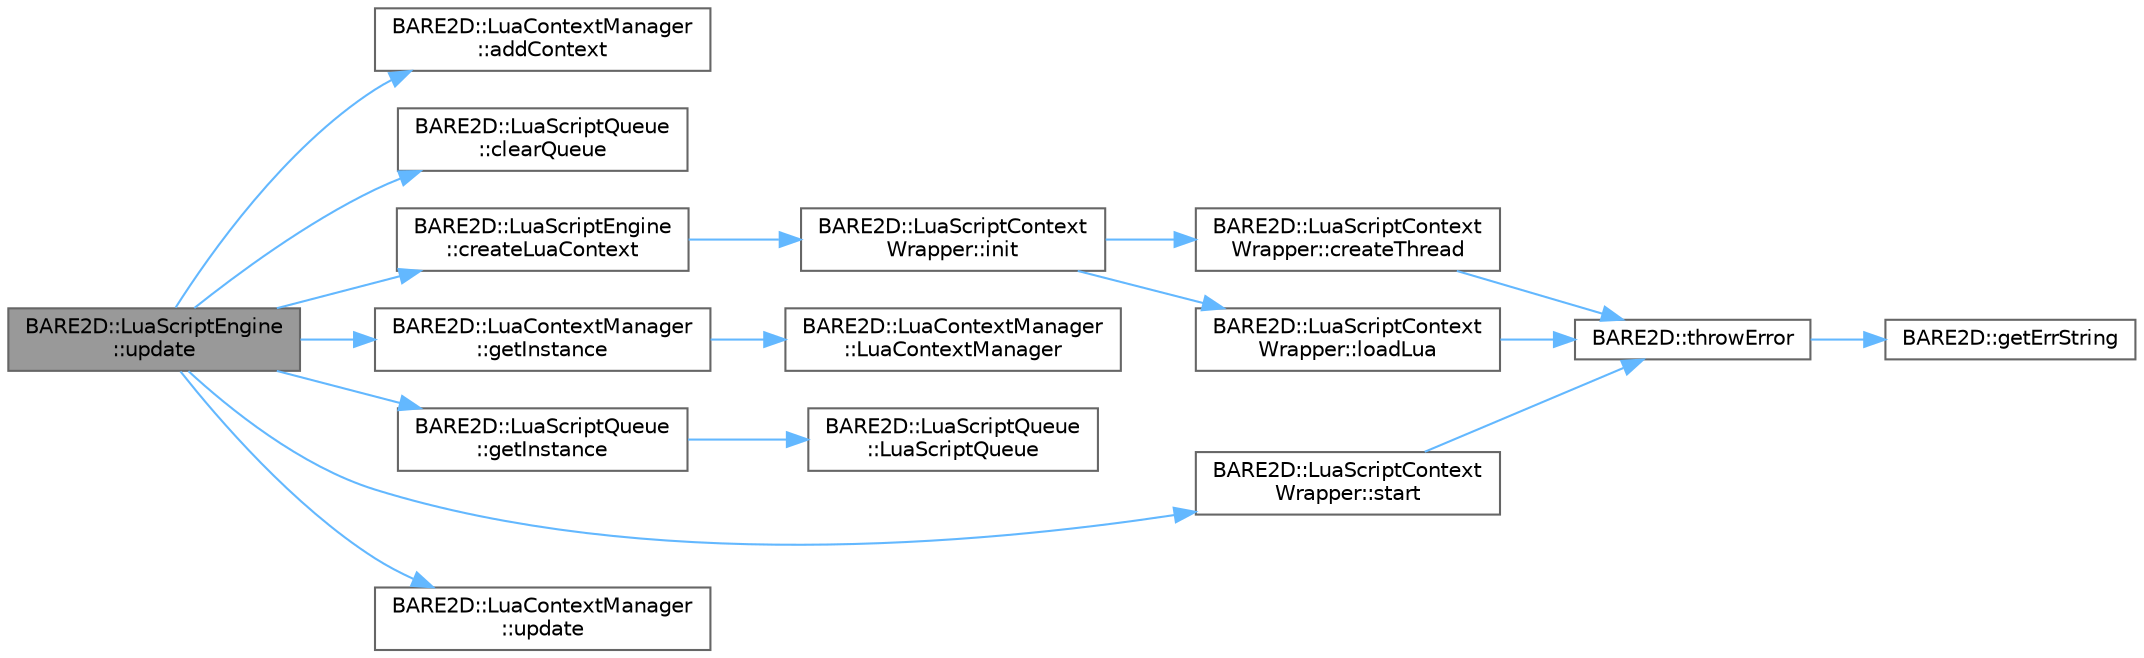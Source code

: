 digraph "BARE2D::LuaScriptEngine::update"
{
 // INTERACTIVE_SVG=YES
 // LATEX_PDF_SIZE
  bgcolor="transparent";
  edge [fontname=Helvetica,fontsize=10,labelfontname=Helvetica,labelfontsize=10];
  node [fontname=Helvetica,fontsize=10,shape=box,height=0.2,width=0.4];
  rankdir="LR";
  Node1 [label="BARE2D::LuaScriptEngine\l::update",height=0.2,width=0.4,color="gray40", fillcolor="grey60", style="filled", fontcolor="black",tooltip="Processes all scripts from the LuaScriptQueue and updates all running scripts. That's pretty much it!"];
  Node1 -> Node2 [color="steelblue1",style="solid"];
  Node2 [label="BARE2D::LuaContextManager\l::addContext",height=0.2,width=0.4,color="grey40", fillcolor="white", style="filled",URL="$class_b_a_r_e2_d_1_1_lua_context_manager.html#ae5cd0d9c17a813a06fb0f5e8b702f06d",tooltip="Adds a context wrapper to the map."];
  Node1 -> Node3 [color="steelblue1",style="solid"];
  Node3 [label="BARE2D::LuaScriptQueue\l::clearQueue",height=0.2,width=0.4,color="grey40", fillcolor="white", style="filled",URL="$class_b_a_r_e2_d_1_1_lua_script_queue.html#a45b878abc0f5e6e91af7b88c7bae81c2",tooltip="Clears the stored script queue - for regular use by tbe Script Engine. Deallocates memory that was in..."];
  Node1 -> Node4 [color="steelblue1",style="solid"];
  Node4 [label="BARE2D::LuaScriptEngine\l::createLuaContext",height=0.2,width=0.4,color="grey40", fillcolor="white", style="filled",URL="$class_b_a_r_e2_d_1_1_lua_script_engine.html#a81e4604bf36c490f713d00cd68d4a874",tooltip="Creates a LuaScriptContextWrapper using the data from script."];
  Node4 -> Node5 [color="steelblue1",style="solid"];
  Node5 [label="BARE2D::LuaScriptContext\lWrapper::init",height=0.2,width=0.4,color="grey40", fillcolor="white", style="filled",URL="$class_b_a_r_e2_d_1_1_lua_script_context_wrapper.html#ae928c82fc3a9d2b72e0b01caf02a5bbb",tooltip="Creates and initializes all the necessary bits."];
  Node5 -> Node6 [color="steelblue1",style="solid"];
  Node6 [label="BARE2D::LuaScriptContext\lWrapper::createThread",height=0.2,width=0.4,color="grey40", fillcolor="white", style="filled",URL="$class_b_a_r_e2_d_1_1_lua_script_context_wrapper.html#ab373f9b638c401a70a31a599349d81b7",tooltip="Creates the m_state variable as a thread, or subroutine of the parent."];
  Node6 -> Node7 [color="steelblue1",style="solid"];
  Node7 [label="BARE2D::throwError",height=0.2,width=0.4,color="grey40", fillcolor="white", style="filled",URL="$namespace_b_a_r_e2_d.html#a0d8f8a98bf559e6d2eda28ae744f486c",tooltip="Throws an error silently. Adds it to the pile."];
  Node7 -> Node8 [color="steelblue1",style="solid"];
  Node8 [label="BARE2D::getErrString",height=0.2,width=0.4,color="grey40", fillcolor="white", style="filled",URL="$namespace_b_a_r_e2_d.html#a7951c5decc1f7edc3c4f78ed2f579c85",tooltip="Returns the string representing/explaining the error that occurred."];
  Node5 -> Node9 [color="steelblue1",style="solid"];
  Node9 [label="BARE2D::LuaScriptContext\lWrapper::loadLua",height=0.2,width=0.4,color="grey40", fillcolor="white", style="filled",URL="$class_b_a_r_e2_d_1_1_lua_script_context_wrapper.html#abf423ac350b4eadd0dbb2679f2b09683",tooltip="Loads and compiles the given Lua script. Also, sets m_scriptReference to the index of the compiled sc..."];
  Node9 -> Node7 [color="steelblue1",style="solid"];
  Node1 -> Node10 [color="steelblue1",style="solid"];
  Node10 [label="BARE2D::LuaContextManager\l::getInstance",height=0.2,width=0.4,color="grey40", fillcolor="white", style="filled",URL="$class_b_a_r_e2_d_1_1_lua_context_manager.html#a0352be9754f64024631091f1e2b73c15",tooltip=" "];
  Node10 -> Node11 [color="steelblue1",style="solid"];
  Node11 [label="BARE2D::LuaContextManager\l::LuaContextManager",height=0.2,width=0.4,color="grey40", fillcolor="white", style="filled",URL="$class_b_a_r_e2_d_1_1_lua_context_manager.html#a6ef7c994b12b8637f33c9cfe875c101d",tooltip=" "];
  Node1 -> Node12 [color="steelblue1",style="solid"];
  Node12 [label="BARE2D::LuaScriptQueue\l::getInstance",height=0.2,width=0.4,color="grey40", fillcolor="white", style="filled",URL="$class_b_a_r_e2_d_1_1_lua_script_queue.html#ab2db531a9ecaa50fba9f27715124d948",tooltip="Returns a pointer to the singleton object - creates the object if one doesn't already exist."];
  Node12 -> Node13 [color="steelblue1",style="solid"];
  Node13 [label="BARE2D::LuaScriptQueue\l::LuaScriptQueue",height=0.2,width=0.4,color="grey40", fillcolor="white", style="filled",URL="$class_b_a_r_e2_d_1_1_lua_script_queue.html#a09d55d72248748aff18167a4a5a309dd",tooltip=" "];
  Node1 -> Node14 [color="steelblue1",style="solid"];
  Node14 [label="BARE2D::LuaScriptContext\lWrapper::start",height=0.2,width=0.4,color="grey40", fillcolor="white", style="filled",URL="$class_b_a_r_e2_d_1_1_lua_script_context_wrapper.html#a9e06de29f55ec9014c21ae0c22b86297",tooltip="Starts the script."];
  Node14 -> Node7 [color="steelblue1",style="solid"];
  Node1 -> Node15 [color="steelblue1",style="solid"];
  Node15 [label="BARE2D::LuaContextManager\l::update",height=0.2,width=0.4,color="grey40", fillcolor="white", style="filled",URL="$class_b_a_r_e2_d_1_1_lua_context_manager.html#a5d5afd3c292c652399de872b7d2781da",tooltip="Updates all of the context wrappers, pausing, removing (if finished), or resuming them as is correct."];
}
